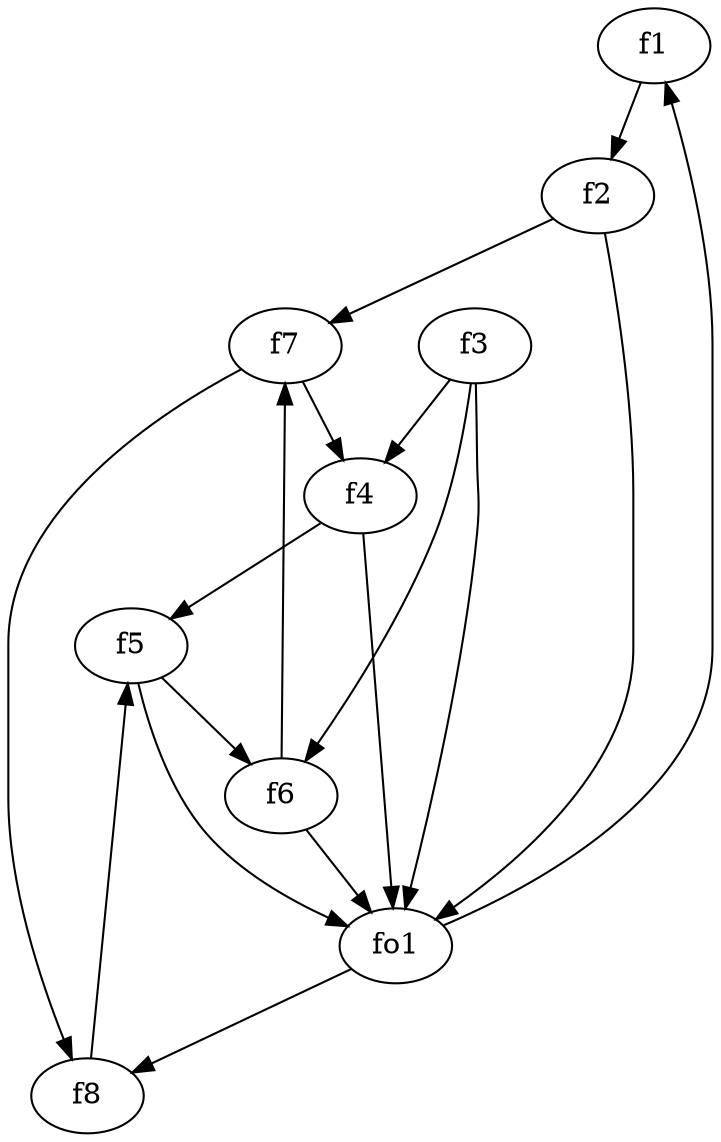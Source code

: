 strict digraph  {
f1;
f2;
f3;
f4;
f5;
f6;
f7;
f8;
fo1;
f1 -> f2  [weight=2];
f2 -> fo1  [weight=2];
f2 -> f7  [weight=2];
f3 -> fo1  [weight=2];
f3 -> f6  [weight=2];
f3 -> f4  [weight=2];
f4 -> f5  [weight=2];
f4 -> fo1  [weight=2];
f5 -> fo1  [weight=2];
f5 -> f6  [weight=2];
f6 -> fo1  [weight=2];
f6 -> f7  [weight=2];
f7 -> f4  [weight=2];
f7 -> f8  [weight=2];
f8 -> f5  [weight=2];
fo1 -> f1  [weight=2];
fo1 -> f8  [weight=2];
}
